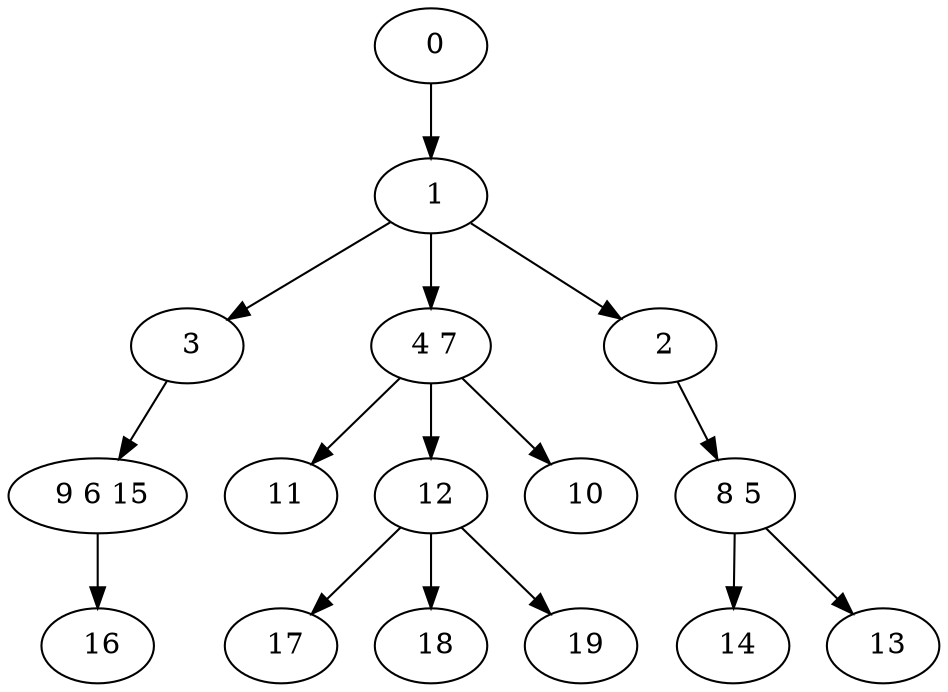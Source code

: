 digraph mytree {
" 0" -> " 1";
" 1" -> " 3";
" 1" -> " 4 7";
" 1" -> " 2";
" 11";
" 3" -> " 9 6 15";
" 4 7" -> " 11";
" 4 7" -> " 12";
" 4 7" -> " 10";
" 8 5" -> " 14";
" 8 5" -> " 13";
" 2" -> " 8 5";
" 14";
" 9 6 15" -> " 16";
" 12" -> " 17";
" 12" -> " 18";
" 12" -> " 19";
" 17";
" 18";
" 19";
" 16";
" 13";
" 10";
}
